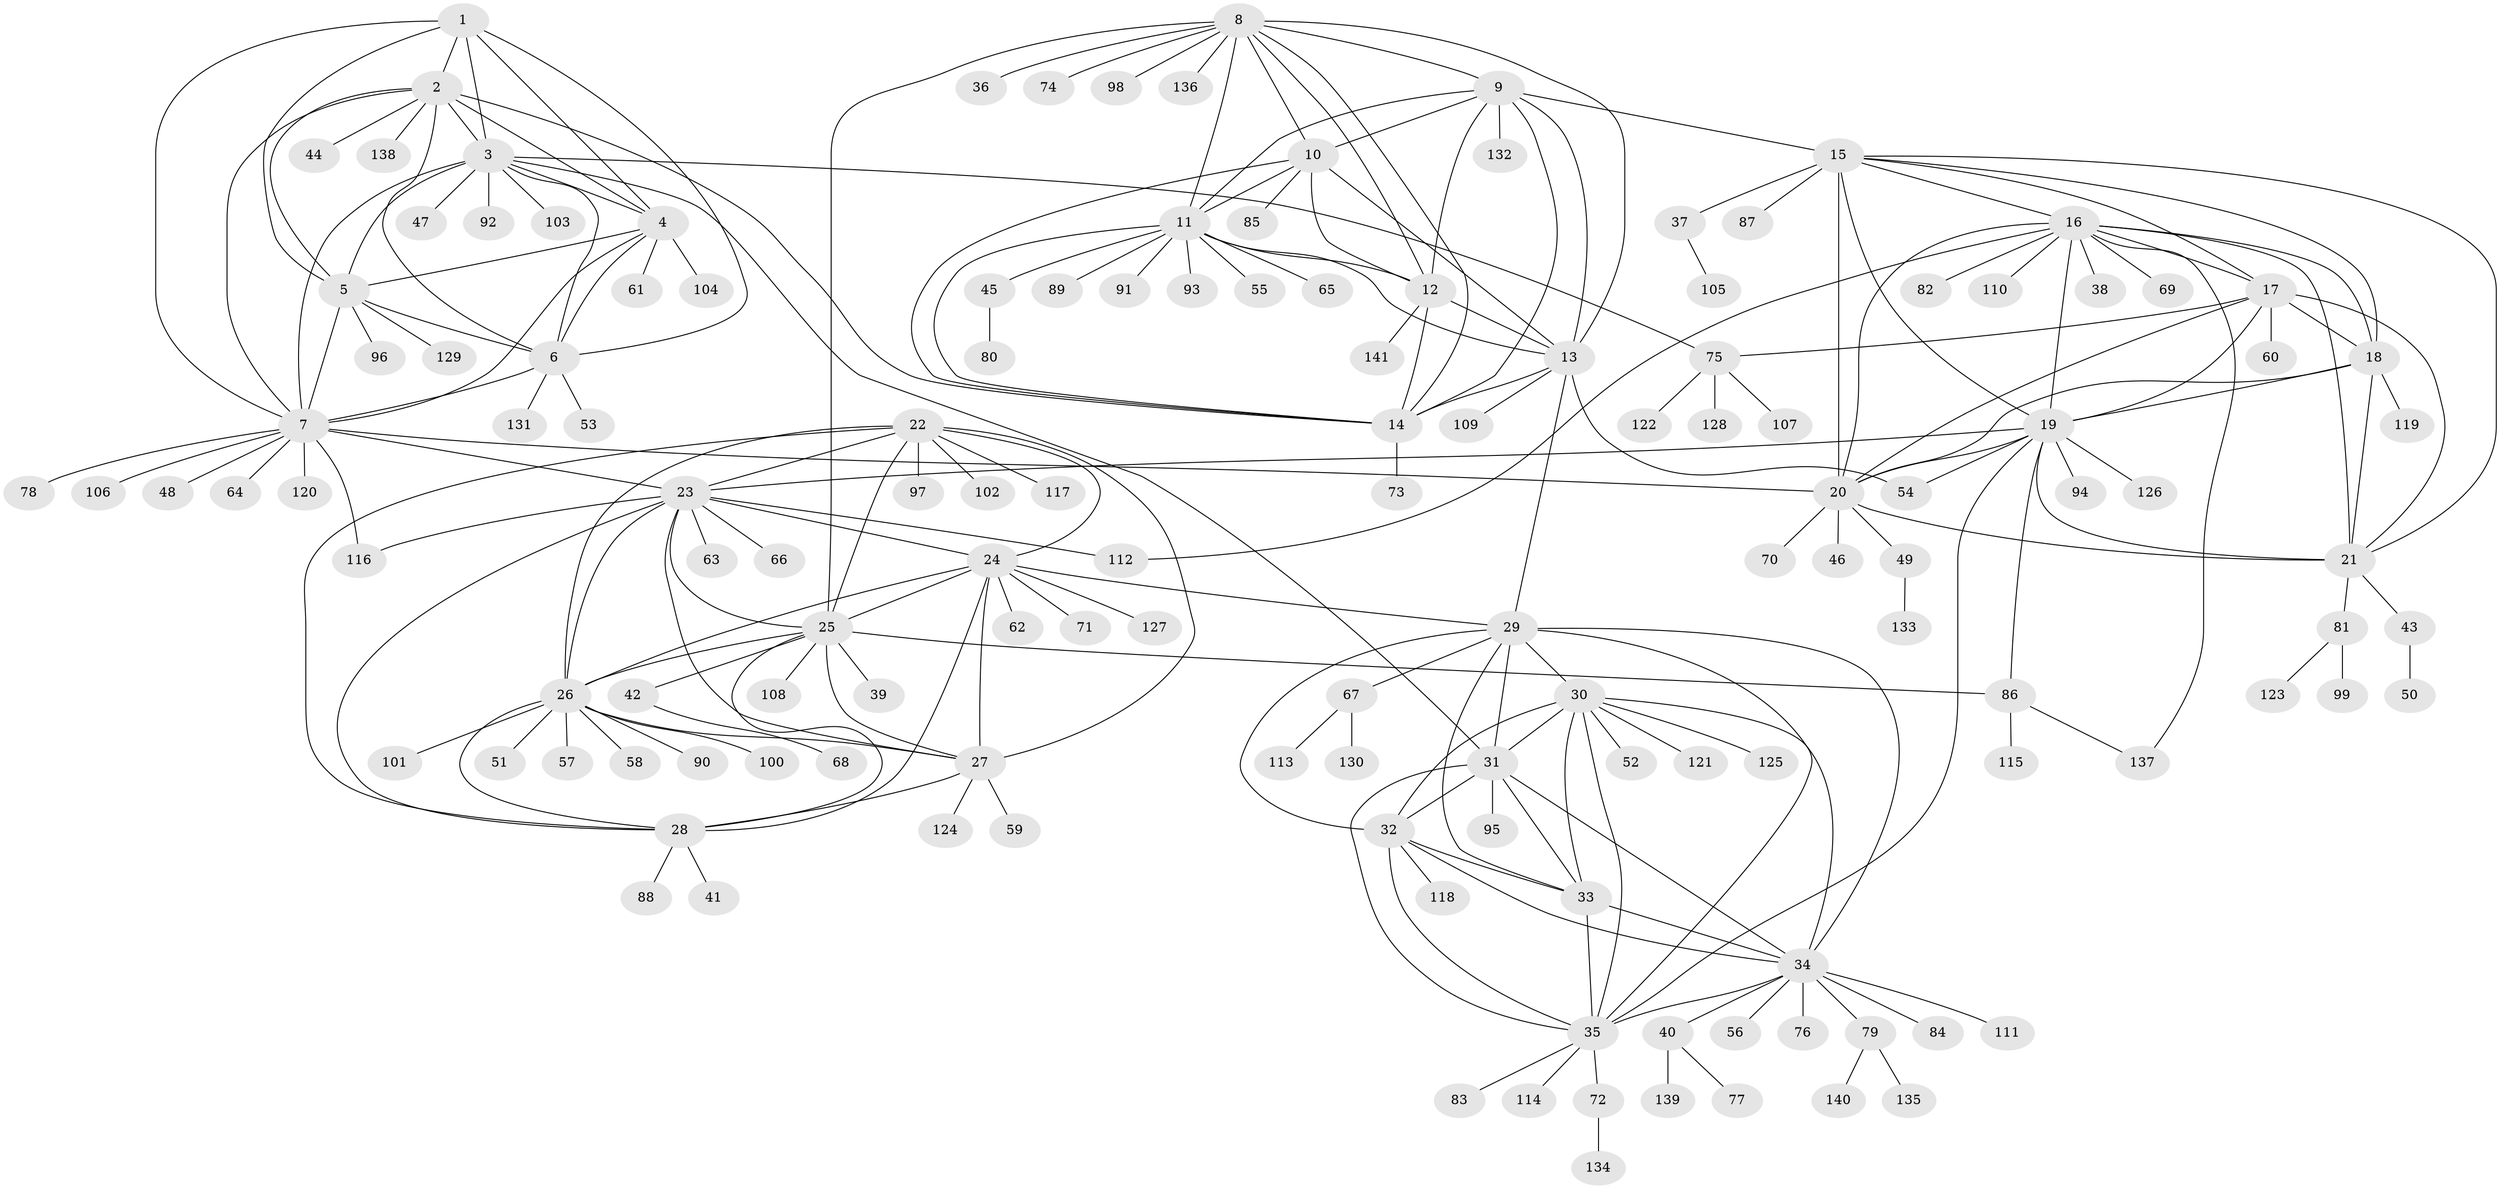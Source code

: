 // coarse degree distribution, {6: 0.034782608695652174, 8: 0.06086956521739131, 14: 0.017391304347826087, 7: 0.043478260869565216, 13: 0.008695652173913044, 5: 0.017391304347826087, 10: 0.02608695652173913, 9: 0.017391304347826087, 11: 0.02608695652173913, 12: 0.008695652173913044, 1: 0.6608695652173913, 2: 0.06956521739130435, 3: 0.008695652173913044}
// Generated by graph-tools (version 1.1) at 2025/24/03/03/25 07:24:11]
// undirected, 141 vertices, 227 edges
graph export_dot {
graph [start="1"]
  node [color=gray90,style=filled];
  1;
  2;
  3;
  4;
  5;
  6;
  7;
  8;
  9;
  10;
  11;
  12;
  13;
  14;
  15;
  16;
  17;
  18;
  19;
  20;
  21;
  22;
  23;
  24;
  25;
  26;
  27;
  28;
  29;
  30;
  31;
  32;
  33;
  34;
  35;
  36;
  37;
  38;
  39;
  40;
  41;
  42;
  43;
  44;
  45;
  46;
  47;
  48;
  49;
  50;
  51;
  52;
  53;
  54;
  55;
  56;
  57;
  58;
  59;
  60;
  61;
  62;
  63;
  64;
  65;
  66;
  67;
  68;
  69;
  70;
  71;
  72;
  73;
  74;
  75;
  76;
  77;
  78;
  79;
  80;
  81;
  82;
  83;
  84;
  85;
  86;
  87;
  88;
  89;
  90;
  91;
  92;
  93;
  94;
  95;
  96;
  97;
  98;
  99;
  100;
  101;
  102;
  103;
  104;
  105;
  106;
  107;
  108;
  109;
  110;
  111;
  112;
  113;
  114;
  115;
  116;
  117;
  118;
  119;
  120;
  121;
  122;
  123;
  124;
  125;
  126;
  127;
  128;
  129;
  130;
  131;
  132;
  133;
  134;
  135;
  136;
  137;
  138;
  139;
  140;
  141;
  1 -- 2;
  1 -- 3;
  1 -- 4;
  1 -- 5;
  1 -- 6;
  1 -- 7;
  2 -- 3;
  2 -- 4;
  2 -- 5;
  2 -- 6;
  2 -- 7;
  2 -- 14;
  2 -- 44;
  2 -- 138;
  3 -- 4;
  3 -- 5;
  3 -- 6;
  3 -- 7;
  3 -- 31;
  3 -- 47;
  3 -- 75;
  3 -- 92;
  3 -- 103;
  4 -- 5;
  4 -- 6;
  4 -- 7;
  4 -- 61;
  4 -- 104;
  5 -- 6;
  5 -- 7;
  5 -- 96;
  5 -- 129;
  6 -- 7;
  6 -- 53;
  6 -- 131;
  7 -- 20;
  7 -- 23;
  7 -- 48;
  7 -- 64;
  7 -- 78;
  7 -- 106;
  7 -- 116;
  7 -- 120;
  8 -- 9;
  8 -- 10;
  8 -- 11;
  8 -- 12;
  8 -- 13;
  8 -- 14;
  8 -- 25;
  8 -- 36;
  8 -- 74;
  8 -- 98;
  8 -- 136;
  9 -- 10;
  9 -- 11;
  9 -- 12;
  9 -- 13;
  9 -- 14;
  9 -- 15;
  9 -- 132;
  10 -- 11;
  10 -- 12;
  10 -- 13;
  10 -- 14;
  10 -- 85;
  11 -- 12;
  11 -- 13;
  11 -- 14;
  11 -- 45;
  11 -- 55;
  11 -- 65;
  11 -- 89;
  11 -- 91;
  11 -- 93;
  12 -- 13;
  12 -- 14;
  12 -- 141;
  13 -- 14;
  13 -- 29;
  13 -- 54;
  13 -- 109;
  14 -- 73;
  15 -- 16;
  15 -- 17;
  15 -- 18;
  15 -- 19;
  15 -- 20;
  15 -- 21;
  15 -- 37;
  15 -- 87;
  16 -- 17;
  16 -- 18;
  16 -- 19;
  16 -- 20;
  16 -- 21;
  16 -- 38;
  16 -- 69;
  16 -- 82;
  16 -- 110;
  16 -- 112;
  16 -- 137;
  17 -- 18;
  17 -- 19;
  17 -- 20;
  17 -- 21;
  17 -- 60;
  17 -- 75;
  18 -- 19;
  18 -- 20;
  18 -- 21;
  18 -- 119;
  19 -- 20;
  19 -- 21;
  19 -- 23;
  19 -- 35;
  19 -- 54;
  19 -- 86;
  19 -- 94;
  19 -- 126;
  20 -- 21;
  20 -- 46;
  20 -- 49;
  20 -- 70;
  21 -- 43;
  21 -- 81;
  22 -- 23;
  22 -- 24;
  22 -- 25;
  22 -- 26;
  22 -- 27;
  22 -- 28;
  22 -- 97;
  22 -- 102;
  22 -- 117;
  23 -- 24;
  23 -- 25;
  23 -- 26;
  23 -- 27;
  23 -- 28;
  23 -- 63;
  23 -- 66;
  23 -- 112;
  23 -- 116;
  24 -- 25;
  24 -- 26;
  24 -- 27;
  24 -- 28;
  24 -- 29;
  24 -- 62;
  24 -- 71;
  24 -- 127;
  25 -- 26;
  25 -- 27;
  25 -- 28;
  25 -- 39;
  25 -- 42;
  25 -- 86;
  25 -- 108;
  26 -- 27;
  26 -- 28;
  26 -- 51;
  26 -- 57;
  26 -- 58;
  26 -- 90;
  26 -- 100;
  26 -- 101;
  27 -- 28;
  27 -- 59;
  27 -- 124;
  28 -- 41;
  28 -- 88;
  29 -- 30;
  29 -- 31;
  29 -- 32;
  29 -- 33;
  29 -- 34;
  29 -- 35;
  29 -- 67;
  30 -- 31;
  30 -- 32;
  30 -- 33;
  30 -- 34;
  30 -- 35;
  30 -- 52;
  30 -- 121;
  30 -- 125;
  31 -- 32;
  31 -- 33;
  31 -- 34;
  31 -- 35;
  31 -- 95;
  32 -- 33;
  32 -- 34;
  32 -- 35;
  32 -- 118;
  33 -- 34;
  33 -- 35;
  34 -- 35;
  34 -- 40;
  34 -- 56;
  34 -- 76;
  34 -- 79;
  34 -- 84;
  34 -- 111;
  35 -- 72;
  35 -- 83;
  35 -- 114;
  37 -- 105;
  40 -- 77;
  40 -- 139;
  42 -- 68;
  43 -- 50;
  45 -- 80;
  49 -- 133;
  67 -- 113;
  67 -- 130;
  72 -- 134;
  75 -- 107;
  75 -- 122;
  75 -- 128;
  79 -- 135;
  79 -- 140;
  81 -- 99;
  81 -- 123;
  86 -- 115;
  86 -- 137;
}
